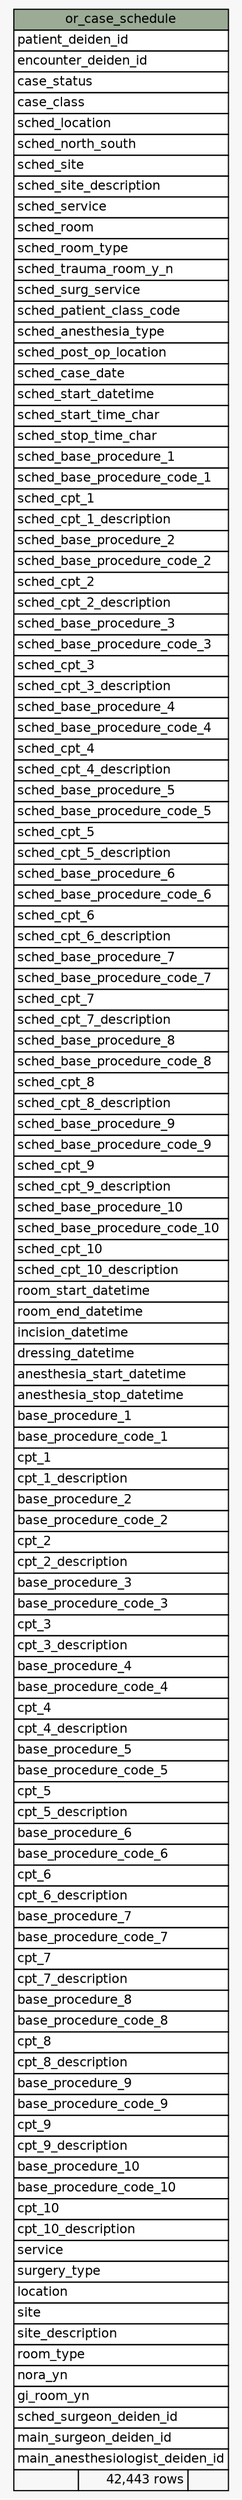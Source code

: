 // dot 2.38.0 on Linux 4.15.0-34-generic
// SchemaSpy rev 590
digraph "or_case_schedule" {
  graph [
    rankdir="RL"
    bgcolor="#f7f7f7"
    nodesep="0.18"
    ranksep="0.46"
    fontname="Helvetica"
    fontsize="11"
  ];
  node [
    fontname="Helvetica"
    fontsize="11"
    shape="plaintext"
  ];
  edge [
    arrowsize="0.8"
  ];
  "or_case_schedule" [
    label=<
    <TABLE BORDER="0" CELLBORDER="1" CELLSPACING="0" BGCOLOR="#ffffff">
      <TR><TD COLSPAN="3" BGCOLOR="#9bab96" ALIGN="CENTER">or_case_schedule</TD></TR>
      <TR><TD PORT="patient_deiden_id" COLSPAN="3" ALIGN="LEFT">patient_deiden_id</TD></TR>
      <TR><TD PORT="encounter_deiden_id" COLSPAN="3" ALIGN="LEFT">encounter_deiden_id</TD></TR>
      <TR><TD PORT="case_status" COLSPAN="3" ALIGN="LEFT">case_status</TD></TR>
      <TR><TD PORT="case_class" COLSPAN="3" ALIGN="LEFT">case_class</TD></TR>
      <TR><TD PORT="sched_location" COLSPAN="3" ALIGN="LEFT">sched_location</TD></TR>
      <TR><TD PORT="sched_north_south" COLSPAN="3" ALIGN="LEFT">sched_north_south</TD></TR>
      <TR><TD PORT="sched_site" COLSPAN="3" ALIGN="LEFT">sched_site</TD></TR>
      <TR><TD PORT="sched_site_description" COLSPAN="3" ALIGN="LEFT">sched_site_description</TD></TR>
      <TR><TD PORT="sched_service" COLSPAN="3" ALIGN="LEFT">sched_service</TD></TR>
      <TR><TD PORT="sched_room" COLSPAN="3" ALIGN="LEFT">sched_room</TD></TR>
      <TR><TD PORT="sched_room_type" COLSPAN="3" ALIGN="LEFT">sched_room_type</TD></TR>
      <TR><TD PORT="sched_trauma_room_y_n" COLSPAN="3" ALIGN="LEFT">sched_trauma_room_y_n</TD></TR>
      <TR><TD PORT="sched_surg_service" COLSPAN="3" ALIGN="LEFT">sched_surg_service</TD></TR>
      <TR><TD PORT="sched_patient_class_code" COLSPAN="3" ALIGN="LEFT">sched_patient_class_code</TD></TR>
      <TR><TD PORT="sched_anesthesia_type" COLSPAN="3" ALIGN="LEFT">sched_anesthesia_type</TD></TR>
      <TR><TD PORT="sched_post_op_location" COLSPAN="3" ALIGN="LEFT">sched_post_op_location</TD></TR>
      <TR><TD PORT="sched_case_date" COLSPAN="3" ALIGN="LEFT">sched_case_date</TD></TR>
      <TR><TD PORT="sched_start_datetime" COLSPAN="3" ALIGN="LEFT">sched_start_datetime</TD></TR>
      <TR><TD PORT="sched_start_time_char" COLSPAN="3" ALIGN="LEFT">sched_start_time_char</TD></TR>
      <TR><TD PORT="sched_stop_time_char" COLSPAN="3" ALIGN="LEFT">sched_stop_time_char</TD></TR>
      <TR><TD PORT="sched_base_procedure_1" COLSPAN="3" ALIGN="LEFT">sched_base_procedure_1</TD></TR>
      <TR><TD PORT="sched_base_procedure_code_1" COLSPAN="3" ALIGN="LEFT">sched_base_procedure_code_1</TD></TR>
      <TR><TD PORT="sched_cpt_1" COLSPAN="3" ALIGN="LEFT">sched_cpt_1</TD></TR>
      <TR><TD PORT="sched_cpt_1_description" COLSPAN="3" ALIGN="LEFT">sched_cpt_1_description</TD></TR>
      <TR><TD PORT="sched_base_procedure_2" COLSPAN="3" ALIGN="LEFT">sched_base_procedure_2</TD></TR>
      <TR><TD PORT="sched_base_procedure_code_2" COLSPAN="3" ALIGN="LEFT">sched_base_procedure_code_2</TD></TR>
      <TR><TD PORT="sched_cpt_2" COLSPAN="3" ALIGN="LEFT">sched_cpt_2</TD></TR>
      <TR><TD PORT="sched_cpt_2_description" COLSPAN="3" ALIGN="LEFT">sched_cpt_2_description</TD></TR>
      <TR><TD PORT="sched_base_procedure_3" COLSPAN="3" ALIGN="LEFT">sched_base_procedure_3</TD></TR>
      <TR><TD PORT="sched_base_procedure_code_3" COLSPAN="3" ALIGN="LEFT">sched_base_procedure_code_3</TD></TR>
      <TR><TD PORT="sched_cpt_3" COLSPAN="3" ALIGN="LEFT">sched_cpt_3</TD></TR>
      <TR><TD PORT="sched_cpt_3_description" COLSPAN="3" ALIGN="LEFT">sched_cpt_3_description</TD></TR>
      <TR><TD PORT="sched_base_procedure_4" COLSPAN="3" ALIGN="LEFT">sched_base_procedure_4</TD></TR>
      <TR><TD PORT="sched_base_procedure_code_4" COLSPAN="3" ALIGN="LEFT">sched_base_procedure_code_4</TD></TR>
      <TR><TD PORT="sched_cpt_4" COLSPAN="3" ALIGN="LEFT">sched_cpt_4</TD></TR>
      <TR><TD PORT="sched_cpt_4_description" COLSPAN="3" ALIGN="LEFT">sched_cpt_4_description</TD></TR>
      <TR><TD PORT="sched_base_procedure_5" COLSPAN="3" ALIGN="LEFT">sched_base_procedure_5</TD></TR>
      <TR><TD PORT="sched_base_procedure_code_5" COLSPAN="3" ALIGN="LEFT">sched_base_procedure_code_5</TD></TR>
      <TR><TD PORT="sched_cpt_5" COLSPAN="3" ALIGN="LEFT">sched_cpt_5</TD></TR>
      <TR><TD PORT="sched_cpt_5_description" COLSPAN="3" ALIGN="LEFT">sched_cpt_5_description</TD></TR>
      <TR><TD PORT="sched_base_procedure_6" COLSPAN="3" ALIGN="LEFT">sched_base_procedure_6</TD></TR>
      <TR><TD PORT="sched_base_procedure_code_6" COLSPAN="3" ALIGN="LEFT">sched_base_procedure_code_6</TD></TR>
      <TR><TD PORT="sched_cpt_6" COLSPAN="3" ALIGN="LEFT">sched_cpt_6</TD></TR>
      <TR><TD PORT="sched_cpt_6_description" COLSPAN="3" ALIGN="LEFT">sched_cpt_6_description</TD></TR>
      <TR><TD PORT="sched_base_procedure_7" COLSPAN="3" ALIGN="LEFT">sched_base_procedure_7</TD></TR>
      <TR><TD PORT="sched_base_procedure_code_7" COLSPAN="3" ALIGN="LEFT">sched_base_procedure_code_7</TD></TR>
      <TR><TD PORT="sched_cpt_7" COLSPAN="3" ALIGN="LEFT">sched_cpt_7</TD></TR>
      <TR><TD PORT="sched_cpt_7_description" COLSPAN="3" ALIGN="LEFT">sched_cpt_7_description</TD></TR>
      <TR><TD PORT="sched_base_procedure_8" COLSPAN="3" ALIGN="LEFT">sched_base_procedure_8</TD></TR>
      <TR><TD PORT="sched_base_procedure_code_8" COLSPAN="3" ALIGN="LEFT">sched_base_procedure_code_8</TD></TR>
      <TR><TD PORT="sched_cpt_8" COLSPAN="3" ALIGN="LEFT">sched_cpt_8</TD></TR>
      <TR><TD PORT="sched_cpt_8_description" COLSPAN="3" ALIGN="LEFT">sched_cpt_8_description</TD></TR>
      <TR><TD PORT="sched_base_procedure_9" COLSPAN="3" ALIGN="LEFT">sched_base_procedure_9</TD></TR>
      <TR><TD PORT="sched_base_procedure_code_9" COLSPAN="3" ALIGN="LEFT">sched_base_procedure_code_9</TD></TR>
      <TR><TD PORT="sched_cpt_9" COLSPAN="3" ALIGN="LEFT">sched_cpt_9</TD></TR>
      <TR><TD PORT="sched_cpt_9_description" COLSPAN="3" ALIGN="LEFT">sched_cpt_9_description</TD></TR>
      <TR><TD PORT="sched_base_procedure_10" COLSPAN="3" ALIGN="LEFT">sched_base_procedure_10</TD></TR>
      <TR><TD PORT="sched_base_procedure_code_10" COLSPAN="3" ALIGN="LEFT">sched_base_procedure_code_10</TD></TR>
      <TR><TD PORT="sched_cpt_10" COLSPAN="3" ALIGN="LEFT">sched_cpt_10</TD></TR>
      <TR><TD PORT="sched_cpt_10_description" COLSPAN="3" ALIGN="LEFT">sched_cpt_10_description</TD></TR>
      <TR><TD PORT="room_start_datetime" COLSPAN="3" ALIGN="LEFT">room_start_datetime</TD></TR>
      <TR><TD PORT="room_end_datetime" COLSPAN="3" ALIGN="LEFT">room_end_datetime</TD></TR>
      <TR><TD PORT="incision_datetime" COLSPAN="3" ALIGN="LEFT">incision_datetime</TD></TR>
      <TR><TD PORT="dressing_datetime" COLSPAN="3" ALIGN="LEFT">dressing_datetime</TD></TR>
      <TR><TD PORT="anesthesia_start_datetime" COLSPAN="3" ALIGN="LEFT">anesthesia_start_datetime</TD></TR>
      <TR><TD PORT="anesthesia_stop_datetime" COLSPAN="3" ALIGN="LEFT">anesthesia_stop_datetime</TD></TR>
      <TR><TD PORT="base_procedure_1" COLSPAN="3" ALIGN="LEFT">base_procedure_1</TD></TR>
      <TR><TD PORT="base_procedure_code_1" COLSPAN="3" ALIGN="LEFT">base_procedure_code_1</TD></TR>
      <TR><TD PORT="cpt_1" COLSPAN="3" ALIGN="LEFT">cpt_1</TD></TR>
      <TR><TD PORT="cpt_1_description" COLSPAN="3" ALIGN="LEFT">cpt_1_description</TD></TR>
      <TR><TD PORT="base_procedure_2" COLSPAN="3" ALIGN="LEFT">base_procedure_2</TD></TR>
      <TR><TD PORT="base_procedure_code_2" COLSPAN="3" ALIGN="LEFT">base_procedure_code_2</TD></TR>
      <TR><TD PORT="cpt_2" COLSPAN="3" ALIGN="LEFT">cpt_2</TD></TR>
      <TR><TD PORT="cpt_2_description" COLSPAN="3" ALIGN="LEFT">cpt_2_description</TD></TR>
      <TR><TD PORT="base_procedure_3" COLSPAN="3" ALIGN="LEFT">base_procedure_3</TD></TR>
      <TR><TD PORT="base_procedure_code_3" COLSPAN="3" ALIGN="LEFT">base_procedure_code_3</TD></TR>
      <TR><TD PORT="cpt_3" COLSPAN="3" ALIGN="LEFT">cpt_3</TD></TR>
      <TR><TD PORT="cpt_3_description" COLSPAN="3" ALIGN="LEFT">cpt_3_description</TD></TR>
      <TR><TD PORT="base_procedure_4" COLSPAN="3" ALIGN="LEFT">base_procedure_4</TD></TR>
      <TR><TD PORT="base_procedure_code_4" COLSPAN="3" ALIGN="LEFT">base_procedure_code_4</TD></TR>
      <TR><TD PORT="cpt_4" COLSPAN="3" ALIGN="LEFT">cpt_4</TD></TR>
      <TR><TD PORT="cpt_4_description" COLSPAN="3" ALIGN="LEFT">cpt_4_description</TD></TR>
      <TR><TD PORT="base_procedure_5" COLSPAN="3" ALIGN="LEFT">base_procedure_5</TD></TR>
      <TR><TD PORT="base_procedure_code_5" COLSPAN="3" ALIGN="LEFT">base_procedure_code_5</TD></TR>
      <TR><TD PORT="cpt_5" COLSPAN="3" ALIGN="LEFT">cpt_5</TD></TR>
      <TR><TD PORT="cpt_5_description" COLSPAN="3" ALIGN="LEFT">cpt_5_description</TD></TR>
      <TR><TD PORT="base_procedure_6" COLSPAN="3" ALIGN="LEFT">base_procedure_6</TD></TR>
      <TR><TD PORT="base_procedure_code_6" COLSPAN="3" ALIGN="LEFT">base_procedure_code_6</TD></TR>
      <TR><TD PORT="cpt_6" COLSPAN="3" ALIGN="LEFT">cpt_6</TD></TR>
      <TR><TD PORT="cpt_6_description" COLSPAN="3" ALIGN="LEFT">cpt_6_description</TD></TR>
      <TR><TD PORT="base_procedure_7" COLSPAN="3" ALIGN="LEFT">base_procedure_7</TD></TR>
      <TR><TD PORT="base_procedure_code_7" COLSPAN="3" ALIGN="LEFT">base_procedure_code_7</TD></TR>
      <TR><TD PORT="cpt_7" COLSPAN="3" ALIGN="LEFT">cpt_7</TD></TR>
      <TR><TD PORT="cpt_7_description" COLSPAN="3" ALIGN="LEFT">cpt_7_description</TD></TR>
      <TR><TD PORT="base_procedure_8" COLSPAN="3" ALIGN="LEFT">base_procedure_8</TD></TR>
      <TR><TD PORT="base_procedure_code_8" COLSPAN="3" ALIGN="LEFT">base_procedure_code_8</TD></TR>
      <TR><TD PORT="cpt_8" COLSPAN="3" ALIGN="LEFT">cpt_8</TD></TR>
      <TR><TD PORT="cpt_8_description" COLSPAN="3" ALIGN="LEFT">cpt_8_description</TD></TR>
      <TR><TD PORT="base_procedure_9" COLSPAN="3" ALIGN="LEFT">base_procedure_9</TD></TR>
      <TR><TD PORT="base_procedure_code_9" COLSPAN="3" ALIGN="LEFT">base_procedure_code_9</TD></TR>
      <TR><TD PORT="cpt_9" COLSPAN="3" ALIGN="LEFT">cpt_9</TD></TR>
      <TR><TD PORT="cpt_9_description" COLSPAN="3" ALIGN="LEFT">cpt_9_description</TD></TR>
      <TR><TD PORT="base_procedure_10" COLSPAN="3" ALIGN="LEFT">base_procedure_10</TD></TR>
      <TR><TD PORT="base_procedure_code_10" COLSPAN="3" ALIGN="LEFT">base_procedure_code_10</TD></TR>
      <TR><TD PORT="cpt_10" COLSPAN="3" ALIGN="LEFT">cpt_10</TD></TR>
      <TR><TD PORT="cpt_10_description" COLSPAN="3" ALIGN="LEFT">cpt_10_description</TD></TR>
      <TR><TD PORT="service" COLSPAN="3" ALIGN="LEFT">service</TD></TR>
      <TR><TD PORT="surgery_type" COLSPAN="3" ALIGN="LEFT">surgery_type</TD></TR>
      <TR><TD PORT="location" COLSPAN="3" ALIGN="LEFT">location</TD></TR>
      <TR><TD PORT="site" COLSPAN="3" ALIGN="LEFT">site</TD></TR>
      <TR><TD PORT="site_description" COLSPAN="3" ALIGN="LEFT">site_description</TD></TR>
      <TR><TD PORT="room_type" COLSPAN="3" ALIGN="LEFT">room_type</TD></TR>
      <TR><TD PORT="nora_yn" COLSPAN="3" ALIGN="LEFT">nora_yn</TD></TR>
      <TR><TD PORT="gi_room_yn" COLSPAN="3" ALIGN="LEFT">gi_room_yn</TD></TR>
      <TR><TD PORT="sched_surgeon_deiden_id" COLSPAN="3" ALIGN="LEFT">sched_surgeon_deiden_id</TD></TR>
      <TR><TD PORT="main_surgeon_deiden_id" COLSPAN="3" ALIGN="LEFT">main_surgeon_deiden_id</TD></TR>
      <TR><TD PORT="main_anesthesiologist_deiden_id" COLSPAN="3" ALIGN="LEFT">main_anesthesiologist_deiden_id</TD></TR>
      <TR><TD ALIGN="LEFT" BGCOLOR="#f7f7f7">  </TD><TD ALIGN="RIGHT" BGCOLOR="#f7f7f7">42,443 rows</TD><TD ALIGN="RIGHT" BGCOLOR="#f7f7f7">  </TD></TR>
    </TABLE>>
    URL="tables/or_case_schedule.html"
    tooltip="or_case_schedule"
  ];
}
